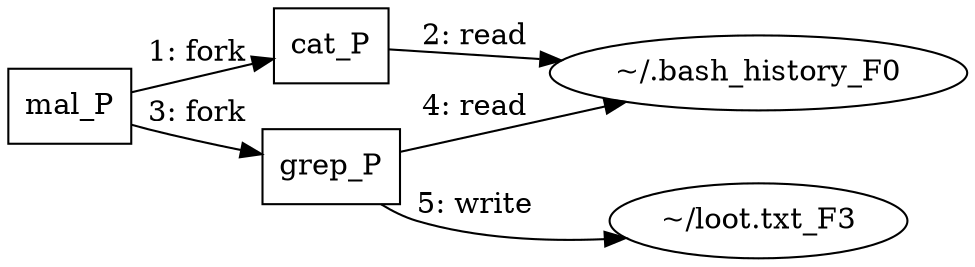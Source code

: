 digraph "T1552.003" {
rankdir="LR"
size="9"
fixedsize="false"
splines="true"
nodesep=0.3
ranksep=0
fontsize=10
overlap="scalexy"
engine= "neato"
	"mal_P" [node_type=Process shape=box]
	"cat_P" [node_type=Process shape=box]
	"grep_P" [node_type=Process shape=box]
	"~/.bash_history_F0" [node_type=File shape=ellipse]
	"~/loot.txt_F3" [node_type=File shape=ellipse]
	"mal_P" -> "cat_P" [label="1: fork"]
	"cat_P" -> "~/.bash_history_F0" [label="2: read"]
	"mal_P" -> "grep_P" [label="3: fork"]
	"grep_P" -> "~/.bash_history_F0" [label="4: read"]
	"grep_P" -> "~/loot.txt_F3" [label="5: write"]
}
